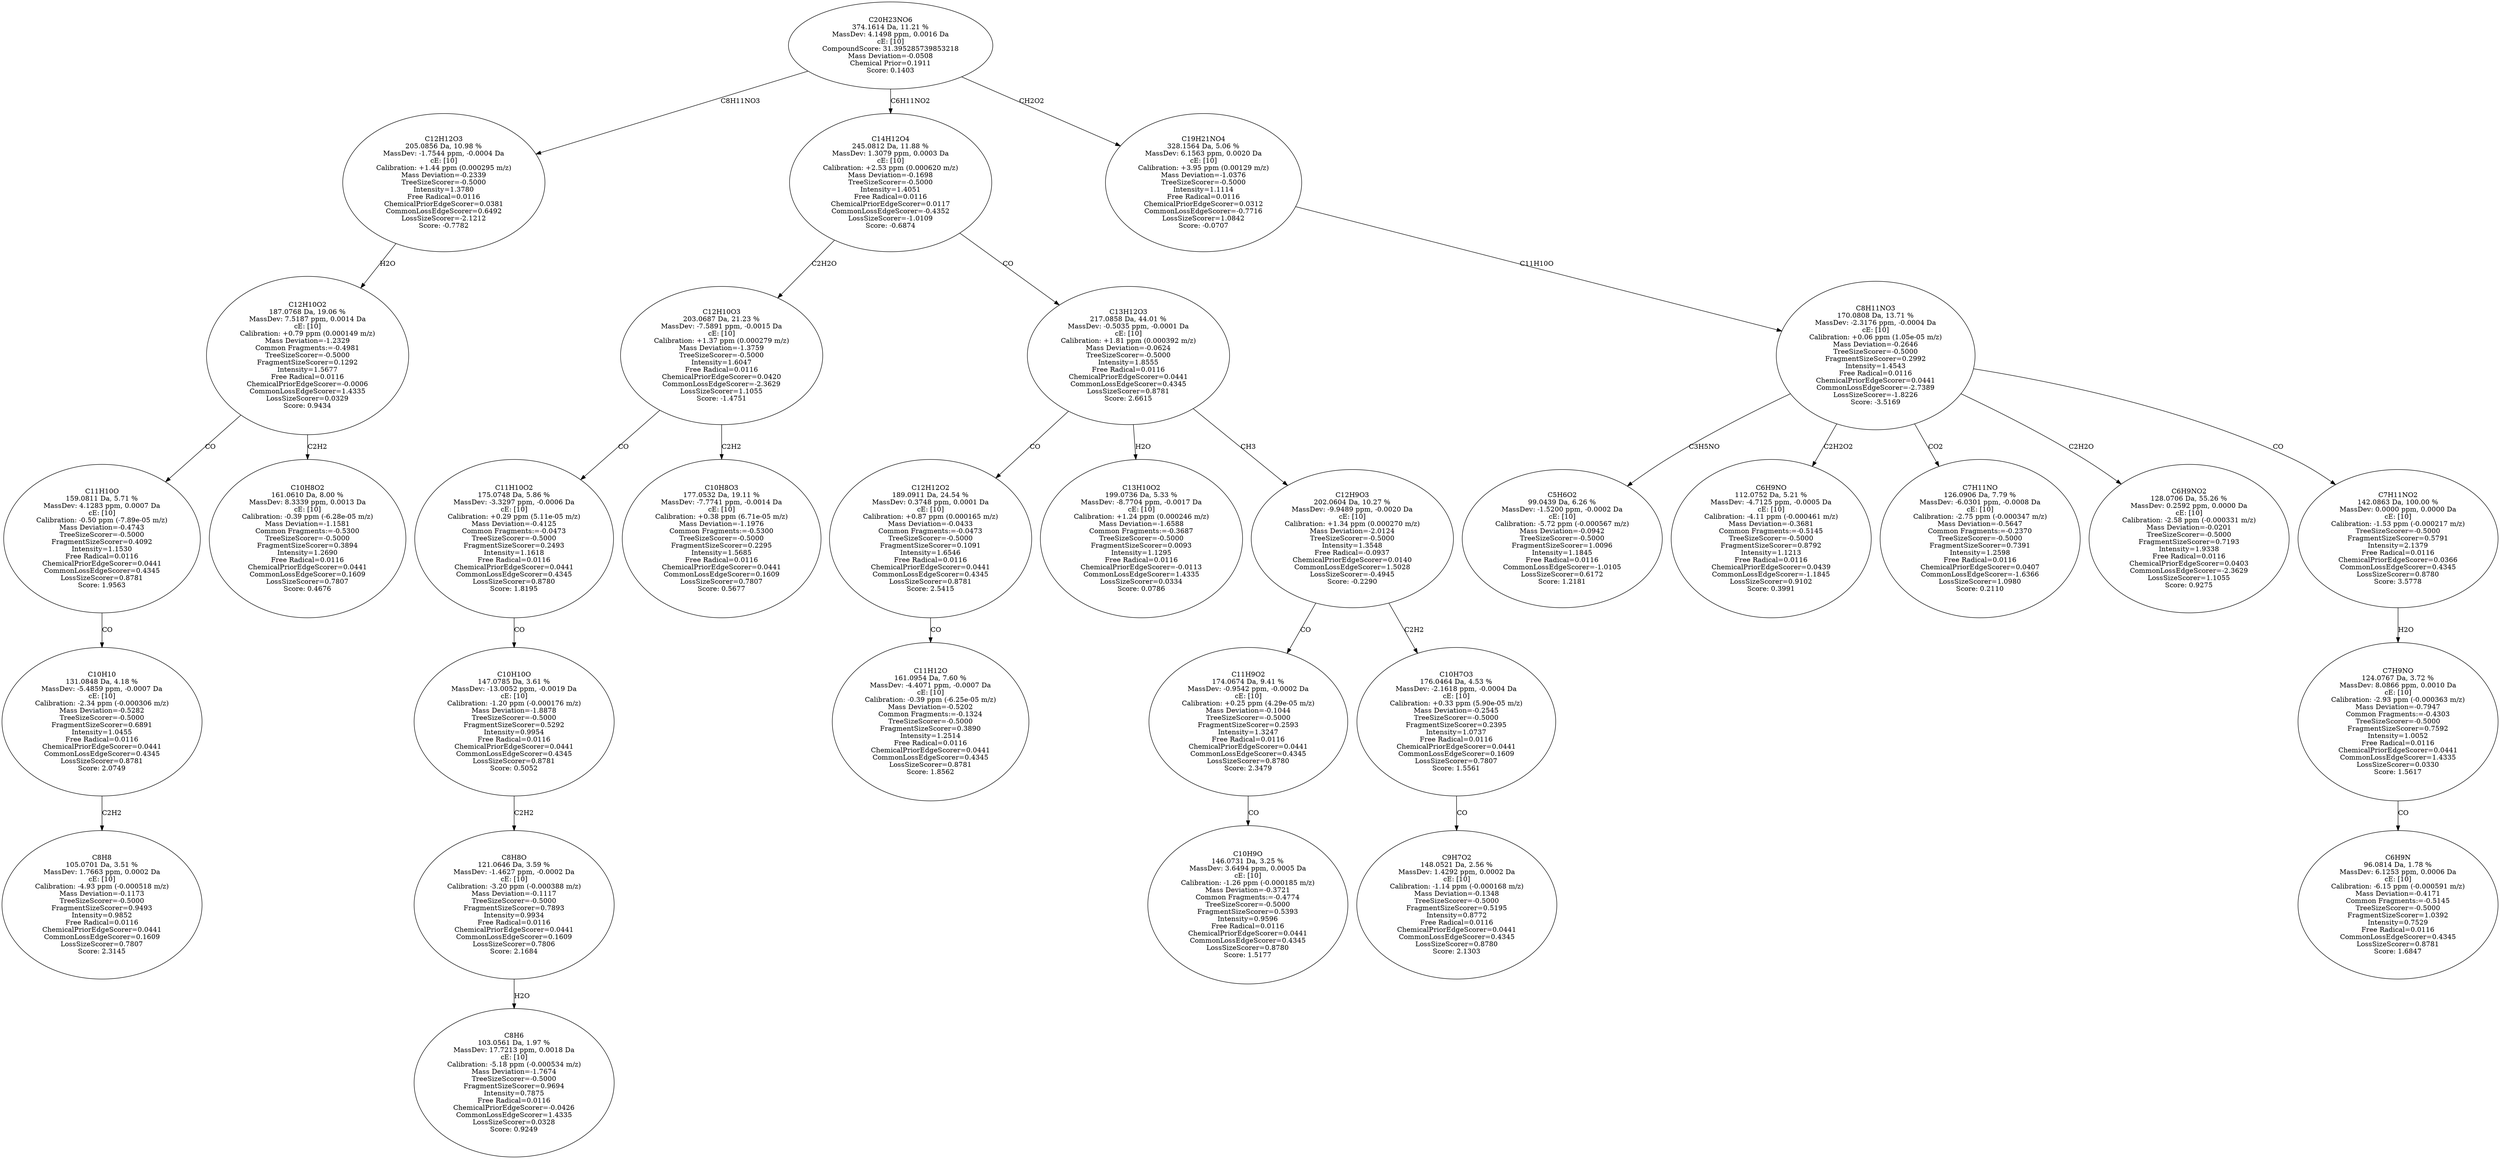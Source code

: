 strict digraph {
v1 [label="C8H8\n105.0701 Da, 3.51 %\nMassDev: 1.7663 ppm, 0.0002 Da\ncE: [10]\nCalibration: -4.93 ppm (-0.000518 m/z)\nMass Deviation=-0.1173\nTreeSizeScorer=-0.5000\nFragmentSizeScorer=0.9493\nIntensity=0.9852\nFree Radical=0.0116\nChemicalPriorEdgeScorer=0.0441\nCommonLossEdgeScorer=0.1609\nLossSizeScorer=0.7807\nScore: 2.3145"];
v2 [label="C10H10\n131.0848 Da, 4.18 %\nMassDev: -5.4859 ppm, -0.0007 Da\ncE: [10]\nCalibration: -2.34 ppm (-0.000306 m/z)\nMass Deviation=-0.5282\nTreeSizeScorer=-0.5000\nFragmentSizeScorer=0.6891\nIntensity=1.0455\nFree Radical=0.0116\nChemicalPriorEdgeScorer=0.0441\nCommonLossEdgeScorer=0.4345\nLossSizeScorer=0.8781\nScore: 2.0749"];
v3 [label="C11H10O\n159.0811 Da, 5.71 %\nMassDev: 4.1283 ppm, 0.0007 Da\ncE: [10]\nCalibration: -0.50 ppm (-7.89e-05 m/z)\nMass Deviation=-0.4743\nTreeSizeScorer=-0.5000\nFragmentSizeScorer=0.4092\nIntensity=1.1530\nFree Radical=0.0116\nChemicalPriorEdgeScorer=0.0441\nCommonLossEdgeScorer=0.4345\nLossSizeScorer=0.8781\nScore: 1.9563"];
v4 [label="C10H8O2\n161.0610 Da, 8.00 %\nMassDev: 8.3339 ppm, 0.0013 Da\ncE: [10]\nCalibration: -0.39 ppm (-6.28e-05 m/z)\nMass Deviation=-1.1581\nCommon Fragments:=-0.5300\nTreeSizeScorer=-0.5000\nFragmentSizeScorer=0.3894\nIntensity=1.2690\nFree Radical=0.0116\nChemicalPriorEdgeScorer=0.0441\nCommonLossEdgeScorer=0.1609\nLossSizeScorer=0.7807\nScore: 0.4676"];
v5 [label="C12H10O2\n187.0768 Da, 19.06 %\nMassDev: 7.5187 ppm, 0.0014 Da\ncE: [10]\nCalibration: +0.79 ppm (0.000149 m/z)\nMass Deviation=-1.2329\nCommon Fragments:=-0.4981\nTreeSizeScorer=-0.5000\nFragmentSizeScorer=0.1292\nIntensity=1.5677\nFree Radical=0.0116\nChemicalPriorEdgeScorer=-0.0006\nCommonLossEdgeScorer=1.4335\nLossSizeScorer=0.0329\nScore: 0.9434"];
v6 [label="C12H12O3\n205.0856 Da, 10.98 %\nMassDev: -1.7544 ppm, -0.0004 Da\ncE: [10]\nCalibration: +1.44 ppm (0.000295 m/z)\nMass Deviation=-0.2339\nTreeSizeScorer=-0.5000\nIntensity=1.3780\nFree Radical=0.0116\nChemicalPriorEdgeScorer=0.0381\nCommonLossEdgeScorer=0.6492\nLossSizeScorer=-2.1212\nScore: -0.7782"];
v7 [label="C8H6\n103.0561 Da, 1.97 %\nMassDev: 17.7213 ppm, 0.0018 Da\ncE: [10]\nCalibration: -5.18 ppm (-0.000534 m/z)\nMass Deviation=-1.7674\nTreeSizeScorer=-0.5000\nFragmentSizeScorer=0.9694\nIntensity=0.7875\nFree Radical=0.0116\nChemicalPriorEdgeScorer=-0.0426\nCommonLossEdgeScorer=1.4335\nLossSizeScorer=0.0328\nScore: 0.9249"];
v8 [label="C8H8O\n121.0646 Da, 3.59 %\nMassDev: -1.4627 ppm, -0.0002 Da\ncE: [10]\nCalibration: -3.20 ppm (-0.000388 m/z)\nMass Deviation=-0.1117\nTreeSizeScorer=-0.5000\nFragmentSizeScorer=0.7893\nIntensity=0.9934\nFree Radical=0.0116\nChemicalPriorEdgeScorer=0.0441\nCommonLossEdgeScorer=0.1609\nLossSizeScorer=0.7806\nScore: 2.1684"];
v9 [label="C10H10O\n147.0785 Da, 3.61 %\nMassDev: -13.0052 ppm, -0.0019 Da\ncE: [10]\nCalibration: -1.20 ppm (-0.000176 m/z)\nMass Deviation=-1.8878\nTreeSizeScorer=-0.5000\nFragmentSizeScorer=0.5292\nIntensity=0.9954\nFree Radical=0.0116\nChemicalPriorEdgeScorer=0.0441\nCommonLossEdgeScorer=0.4345\nLossSizeScorer=0.8781\nScore: 0.5052"];
v10 [label="C11H10O2\n175.0748 Da, 5.86 %\nMassDev: -3.3297 ppm, -0.0006 Da\ncE: [10]\nCalibration: +0.29 ppm (5.11e-05 m/z)\nMass Deviation=-0.4125\nCommon Fragments:=-0.0473\nTreeSizeScorer=-0.5000\nFragmentSizeScorer=0.2493\nIntensity=1.1618\nFree Radical=0.0116\nChemicalPriorEdgeScorer=0.0441\nCommonLossEdgeScorer=0.4345\nLossSizeScorer=0.8780\nScore: 1.8195"];
v11 [label="C10H8O3\n177.0532 Da, 19.11 %\nMassDev: -7.7741 ppm, -0.0014 Da\ncE: [10]\nCalibration: +0.38 ppm (6.71e-05 m/z)\nMass Deviation=-1.1976\nCommon Fragments:=-0.5300\nTreeSizeScorer=-0.5000\nFragmentSizeScorer=0.2295\nIntensity=1.5685\nFree Radical=0.0116\nChemicalPriorEdgeScorer=0.0441\nCommonLossEdgeScorer=0.1609\nLossSizeScorer=0.7807\nScore: 0.5677"];
v12 [label="C12H10O3\n203.0687 Da, 21.23 %\nMassDev: -7.5891 ppm, -0.0015 Da\ncE: [10]\nCalibration: +1.37 ppm (0.000279 m/z)\nMass Deviation=-1.3759\nTreeSizeScorer=-0.5000\nIntensity=1.6047\nFree Radical=0.0116\nChemicalPriorEdgeScorer=0.0420\nCommonLossEdgeScorer=-2.3629\nLossSizeScorer=1.1055\nScore: -1.4751"];
v13 [label="C11H12O\n161.0954 Da, 7.60 %\nMassDev: -4.4071 ppm, -0.0007 Da\ncE: [10]\nCalibration: -0.39 ppm (-6.25e-05 m/z)\nMass Deviation=-0.5202\nCommon Fragments:=-0.1324\nTreeSizeScorer=-0.5000\nFragmentSizeScorer=0.3890\nIntensity=1.2514\nFree Radical=0.0116\nChemicalPriorEdgeScorer=0.0441\nCommonLossEdgeScorer=0.4345\nLossSizeScorer=0.8781\nScore: 1.8562"];
v14 [label="C12H12O2\n189.0911 Da, 24.54 %\nMassDev: 0.3748 ppm, 0.0001 Da\ncE: [10]\nCalibration: +0.87 ppm (0.000165 m/z)\nMass Deviation=-0.0433\nCommon Fragments:=-0.0473\nTreeSizeScorer=-0.5000\nFragmentSizeScorer=0.1091\nIntensity=1.6546\nFree Radical=0.0116\nChemicalPriorEdgeScorer=0.0441\nCommonLossEdgeScorer=0.4345\nLossSizeScorer=0.8781\nScore: 2.5415"];
v15 [label="C13H10O2\n199.0736 Da, 5.33 %\nMassDev: -8.7704 ppm, -0.0017 Da\ncE: [10]\nCalibration: +1.24 ppm (0.000246 m/z)\nMass Deviation=-1.6588\nCommon Fragments:=-0.3687\nTreeSizeScorer=-0.5000\nFragmentSizeScorer=0.0093\nIntensity=1.1295\nFree Radical=0.0116\nChemicalPriorEdgeScorer=-0.0113\nCommonLossEdgeScorer=1.4335\nLossSizeScorer=0.0334\nScore: 0.0786"];
v16 [label="C10H9O\n146.0731 Da, 3.25 %\nMassDev: 3.6494 ppm, 0.0005 Da\ncE: [10]\nCalibration: -1.26 ppm (-0.000185 m/z)\nMass Deviation=-0.3721\nCommon Fragments:=-0.4774\nTreeSizeScorer=-0.5000\nFragmentSizeScorer=0.5393\nIntensity=0.9596\nFree Radical=0.0116\nChemicalPriorEdgeScorer=0.0441\nCommonLossEdgeScorer=0.4345\nLossSizeScorer=0.8780\nScore: 1.5177"];
v17 [label="C11H9O2\n174.0674 Da, 9.41 %\nMassDev: -0.9542 ppm, -0.0002 Da\ncE: [10]\nCalibration: +0.25 ppm (4.29e-05 m/z)\nMass Deviation=-0.1044\nTreeSizeScorer=-0.5000\nFragmentSizeScorer=0.2593\nIntensity=1.3247\nFree Radical=0.0116\nChemicalPriorEdgeScorer=0.0441\nCommonLossEdgeScorer=0.4345\nLossSizeScorer=0.8780\nScore: 2.3479"];
v18 [label="C9H7O2\n148.0521 Da, 2.56 %\nMassDev: 1.4292 ppm, 0.0002 Da\ncE: [10]\nCalibration: -1.14 ppm (-0.000168 m/z)\nMass Deviation=-0.1348\nTreeSizeScorer=-0.5000\nFragmentSizeScorer=0.5195\nIntensity=0.8772\nFree Radical=0.0116\nChemicalPriorEdgeScorer=0.0441\nCommonLossEdgeScorer=0.4345\nLossSizeScorer=0.8780\nScore: 2.1303"];
v19 [label="C10H7O3\n176.0464 Da, 4.53 %\nMassDev: -2.1618 ppm, -0.0004 Da\ncE: [10]\nCalibration: +0.33 ppm (5.90e-05 m/z)\nMass Deviation=-0.2545\nTreeSizeScorer=-0.5000\nFragmentSizeScorer=0.2395\nIntensity=1.0737\nFree Radical=0.0116\nChemicalPriorEdgeScorer=0.0441\nCommonLossEdgeScorer=0.1609\nLossSizeScorer=0.7807\nScore: 1.5561"];
v20 [label="C12H9O3\n202.0604 Da, 10.27 %\nMassDev: -9.9489 ppm, -0.0020 Da\ncE: [10]\nCalibration: +1.34 ppm (0.000270 m/z)\nMass Deviation=-2.0124\nTreeSizeScorer=-0.5000\nIntensity=1.3548\nFree Radical=-0.0937\nChemicalPriorEdgeScorer=0.0140\nCommonLossEdgeScorer=1.5028\nLossSizeScorer=-0.4945\nScore: -0.2290"];
v21 [label="C13H12O3\n217.0858 Da, 44.01 %\nMassDev: -0.5035 ppm, -0.0001 Da\ncE: [10]\nCalibration: +1.81 ppm (0.000392 m/z)\nMass Deviation=-0.0624\nTreeSizeScorer=-0.5000\nIntensity=1.8555\nFree Radical=0.0116\nChemicalPriorEdgeScorer=0.0441\nCommonLossEdgeScorer=0.4345\nLossSizeScorer=0.8781\nScore: 2.6615"];
v22 [label="C14H12O4\n245.0812 Da, 11.88 %\nMassDev: 1.3079 ppm, 0.0003 Da\ncE: [10]\nCalibration: +2.53 ppm (0.000620 m/z)\nMass Deviation=-0.1698\nTreeSizeScorer=-0.5000\nIntensity=1.4051\nFree Radical=0.0116\nChemicalPriorEdgeScorer=0.0117\nCommonLossEdgeScorer=-0.4352\nLossSizeScorer=-1.0109\nScore: -0.6874"];
v23 [label="C5H6O2\n99.0439 Da, 6.26 %\nMassDev: -1.5200 ppm, -0.0002 Da\ncE: [10]\nCalibration: -5.72 ppm (-0.000567 m/z)\nMass Deviation=-0.0942\nTreeSizeScorer=-0.5000\nFragmentSizeScorer=1.0096\nIntensity=1.1845\nFree Radical=0.0116\nCommonLossEdgeScorer=-1.0105\nLossSizeScorer=0.6172\nScore: 1.2181"];
v24 [label="C6H9NO\n112.0752 Da, 5.21 %\nMassDev: -4.7125 ppm, -0.0005 Da\ncE: [10]\nCalibration: -4.11 ppm (-0.000461 m/z)\nMass Deviation=-0.3681\nCommon Fragments:=-0.5145\nTreeSizeScorer=-0.5000\nFragmentSizeScorer=0.8792\nIntensity=1.1213\nFree Radical=0.0116\nChemicalPriorEdgeScorer=0.0439\nCommonLossEdgeScorer=-1.1845\nLossSizeScorer=0.9102\nScore: 0.3991"];
v25 [label="C7H11NO\n126.0906 Da, 7.79 %\nMassDev: -6.0301 ppm, -0.0008 Da\ncE: [10]\nCalibration: -2.75 ppm (-0.000347 m/z)\nMass Deviation=-0.5647\nCommon Fragments:=-0.2370\nTreeSizeScorer=-0.5000\nFragmentSizeScorer=0.7391\nIntensity=1.2598\nFree Radical=0.0116\nChemicalPriorEdgeScorer=0.0407\nCommonLossEdgeScorer=-1.6366\nLossSizeScorer=1.0980\nScore: 0.2110"];
v26 [label="C6H9NO2\n128.0706 Da, 55.26 %\nMassDev: 0.2592 ppm, 0.0000 Da\ncE: [10]\nCalibration: -2.58 ppm (-0.000331 m/z)\nMass Deviation=-0.0201\nTreeSizeScorer=-0.5000\nFragmentSizeScorer=0.7193\nIntensity=1.9338\nFree Radical=0.0116\nChemicalPriorEdgeScorer=0.0403\nCommonLossEdgeScorer=-2.3629\nLossSizeScorer=1.1055\nScore: 0.9275"];
v27 [label="C6H9N\n96.0814 Da, 1.78 %\nMassDev: 6.1253 ppm, 0.0006 Da\ncE: [10]\nCalibration: -6.15 ppm (-0.000591 m/z)\nMass Deviation=-0.4171\nCommon Fragments:=-0.5145\nTreeSizeScorer=-0.5000\nFragmentSizeScorer=1.0392\nIntensity=0.7529\nFree Radical=0.0116\nCommonLossEdgeScorer=0.4345\nLossSizeScorer=0.8781\nScore: 1.6847"];
v28 [label="C7H9NO\n124.0767 Da, 3.72 %\nMassDev: 8.0866 ppm, 0.0010 Da\ncE: [10]\nCalibration: -2.93 ppm (-0.000363 m/z)\nMass Deviation=-0.7947\nCommon Fragments:=-0.4303\nTreeSizeScorer=-0.5000\nFragmentSizeScorer=0.7592\nIntensity=1.0052\nFree Radical=0.0116\nChemicalPriorEdgeScorer=0.0441\nCommonLossEdgeScorer=1.4335\nLossSizeScorer=0.0330\nScore: 1.5617"];
v29 [label="C7H11NO2\n142.0863 Da, 100.00 %\nMassDev: 0.0000 ppm, 0.0000 Da\ncE: [10]\nCalibration: -1.53 ppm (-0.000217 m/z)\nTreeSizeScorer=-0.5000\nFragmentSizeScorer=0.5791\nIntensity=2.1379\nFree Radical=0.0116\nChemicalPriorEdgeScorer=0.0366\nCommonLossEdgeScorer=0.4345\nLossSizeScorer=0.8780\nScore: 3.5778"];
v30 [label="C8H11NO3\n170.0808 Da, 13.71 %\nMassDev: -2.3176 ppm, -0.0004 Da\ncE: [10]\nCalibration: +0.06 ppm (1.05e-05 m/z)\nMass Deviation=-0.2646\nTreeSizeScorer=-0.5000\nFragmentSizeScorer=0.2992\nIntensity=1.4543\nFree Radical=0.0116\nChemicalPriorEdgeScorer=0.0441\nCommonLossEdgeScorer=-2.7389\nLossSizeScorer=-1.8226\nScore: -3.5169"];
v31 [label="C19H21NO4\n328.1564 Da, 5.06 %\nMassDev: 6.1563 ppm, 0.0020 Da\ncE: [10]\nCalibration: +3.95 ppm (0.00129 m/z)\nMass Deviation=-1.0376\nTreeSizeScorer=-0.5000\nIntensity=1.1114\nFree Radical=0.0116\nChemicalPriorEdgeScorer=0.0312\nCommonLossEdgeScorer=-0.7716\nLossSizeScorer=1.0842\nScore: -0.0707"];
v32 [label="C20H23NO6\n374.1614 Da, 11.21 %\nMassDev: 4.1498 ppm, 0.0016 Da\ncE: [10]\nCompoundScore: 31.395285739853218\nMass Deviation=-0.0508\nChemical Prior=0.1911\nScore: 0.1403"];
v2 -> v1 [label="C2H2"];
v3 -> v2 [label="CO"];
v5 -> v3 [label="CO"];
v5 -> v4 [label="C2H2"];
v6 -> v5 [label="H2O"];
v32 -> v6 [label="C8H11NO3"];
v8 -> v7 [label="H2O"];
v9 -> v8 [label="C2H2"];
v10 -> v9 [label="CO"];
v12 -> v10 [label="CO"];
v12 -> v11 [label="C2H2"];
v22 -> v12 [label="C2H2O"];
v14 -> v13 [label="CO"];
v21 -> v14 [label="CO"];
v21 -> v15 [label="H2O"];
v17 -> v16 [label="CO"];
v20 -> v17 [label="CO"];
v19 -> v18 [label="CO"];
v20 -> v19 [label="C2H2"];
v21 -> v20 [label="CH3"];
v22 -> v21 [label="CO"];
v32 -> v22 [label="C6H11NO2"];
v30 -> v23 [label="C3H5NO"];
v30 -> v24 [label="C2H2O2"];
v30 -> v25 [label="CO2"];
v30 -> v26 [label="C2H2O"];
v28 -> v27 [label="CO"];
v29 -> v28 [label="H2O"];
v30 -> v29 [label="CO"];
v31 -> v30 [label="C11H10O"];
v32 -> v31 [label="CH2O2"];
}